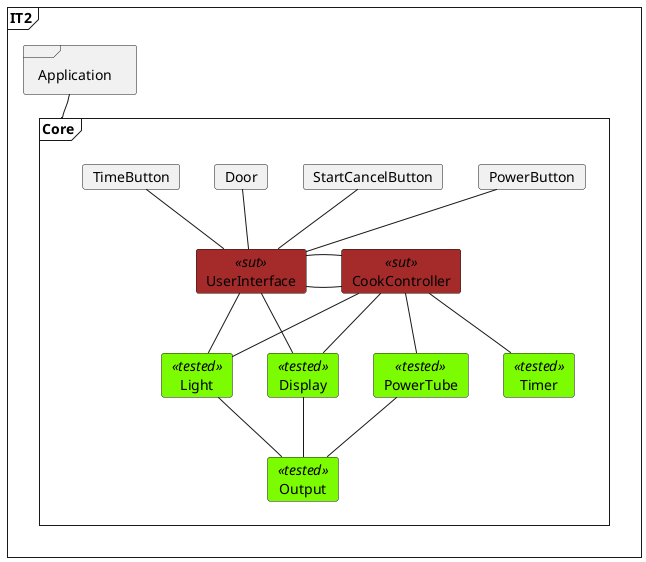 @startuml SysTestTree2

skinparam shadowing false
'skinparam monochrome true
skinparam backgroundColor transparent
skinparam classBackgroundColor transparent
skinparam style strictuml

'Testing colors:
skinparam card {
    backgroundColor<<sut>> brown
    backgroundColor<<tested>> lawngreen
}

frame IT2 {

frame Application

frame Core {
    card UserInterface<<sut>>
    card CookController<<sut>>

    card Door
    card Light<<tested>>
    card Timer<<tested>>
    card PowerTube<<tested>>
    card Display<<tested>>
    card Output<<tested>>

    card TimeButton
    card PowerButton
    card StartCancelButton
}

Application -- Core

TimeButton -- UserInterface
PowerButton -- UserInterface
StartCancelButton -- UserInterface
Door -- UserInterface

UserInterface - CookController
UserInterface -- Light
UserInterface -- Display

CookController - UserInterface
CookController -- Light
CookController -- Display
CookController -- Timer
CookController -- PowerTube

Light -- Output
Display -- Output
PowerTube -- Output

}

@enduml
